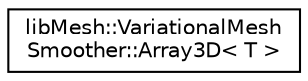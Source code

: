 digraph "类继承关系图"
{
 // INTERACTIVE_SVG=YES
  edge [fontname="Helvetica",fontsize="10",labelfontname="Helvetica",labelfontsize="10"];
  node [fontname="Helvetica",fontsize="10",shape=record];
  rankdir="LR";
  Node1 [label="libMesh::VariationalMesh\lSmoother::Array3D\< T \>",height=0.2,width=0.4,color="black", fillcolor="white", style="filled",URL="$structlibMesh_1_1VariationalMeshSmoother_1_1Array3D.html",tooltip="3D array type for interfacing with C APIs. "];
}
